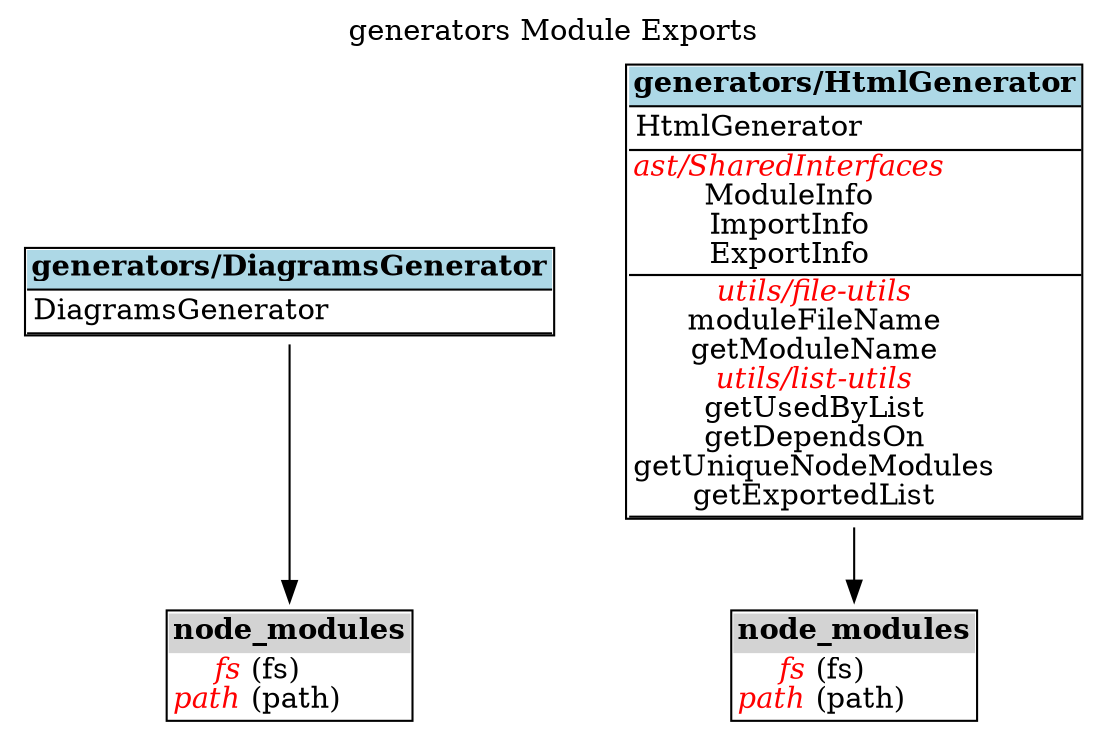 digraph {label="generators Module Exports";
labelloc="t";
"generators/DiagramsGenerator" [shape=none, label=<<TABLE cellspacing="0" cellborder="0" align="left">
<TR><TD bgcolor="lightblue" align="center"><B>generators/DiagramsGenerator</B></TD></TR>
<TR><TD BORDER="1" SIDES="TB" align="left">
DiagramsGenerator<BR/>
</TD></TR>
</TABLE>>];
"generators/DiagramsGenerator-node_modules" [shape=none, label=<<TABLE cellspacing="0" cellborder="0" align="left">
<TR><TD bgcolor="lightgrey" align="center"><B>node_modules</B></TD></TR>
<TR><TD align="left">
<font color="red"><I>fs</I></font> (fs)<BR/>
<font color="red"><I>path</I></font> (path)<BR/>
</TD></TR>
</TABLE>>];
"generators/DiagramsGenerator"->"generators/DiagramsGenerator-node_modules";
"generators/HtmlGenerator" [shape=none, label=<<TABLE cellspacing="0" cellborder="0" align="left">
<TR><TD bgcolor="lightblue" align="center"><B>generators/HtmlGenerator</B></TD></TR>
<TR><TD BORDER="1" SIDES="TB" align="left">
HtmlGenerator<BR/>
</TD></TR>
<TR><TD BORDER="1" SIDES="TB" cellpadding="1" align="left">
<font color="red"><I>ast/SharedInterfaces</I></font><BR/>
ModuleInfo<BR/>
ImportInfo<BR/>
ExportInfo<BR/>
</TD></TR>
<TR><TD BORDER="1" SIDES="TB" cellpadding="1" align="left">
<font color="red"><I>utils/file-utils</I></font><BR/>
moduleFileName<BR/>
getModuleName<BR/>
<font color="red"><I>utils/list-utils</I></font><BR/>
getUsedByList<BR/>
getDependsOn<BR/>
getUniqueNodeModules<BR/>
getExportedList<BR/>
</TD></TR>
</TABLE>>];
"generators/HtmlGenerator-node_modules" [shape=none, label=<<TABLE cellspacing="0" cellborder="0" align="left">
<TR><TD bgcolor="lightgrey" align="center"><B>node_modules</B></TD></TR>
<TR><TD align="left">
<font color="red"><I>fs</I></font> (fs)<BR/>
<font color="red"><I>path</I></font> (path)<BR/>
</TD></TR>
</TABLE>>];
"generators/HtmlGenerator"->"generators/HtmlGenerator-node_modules";
}
